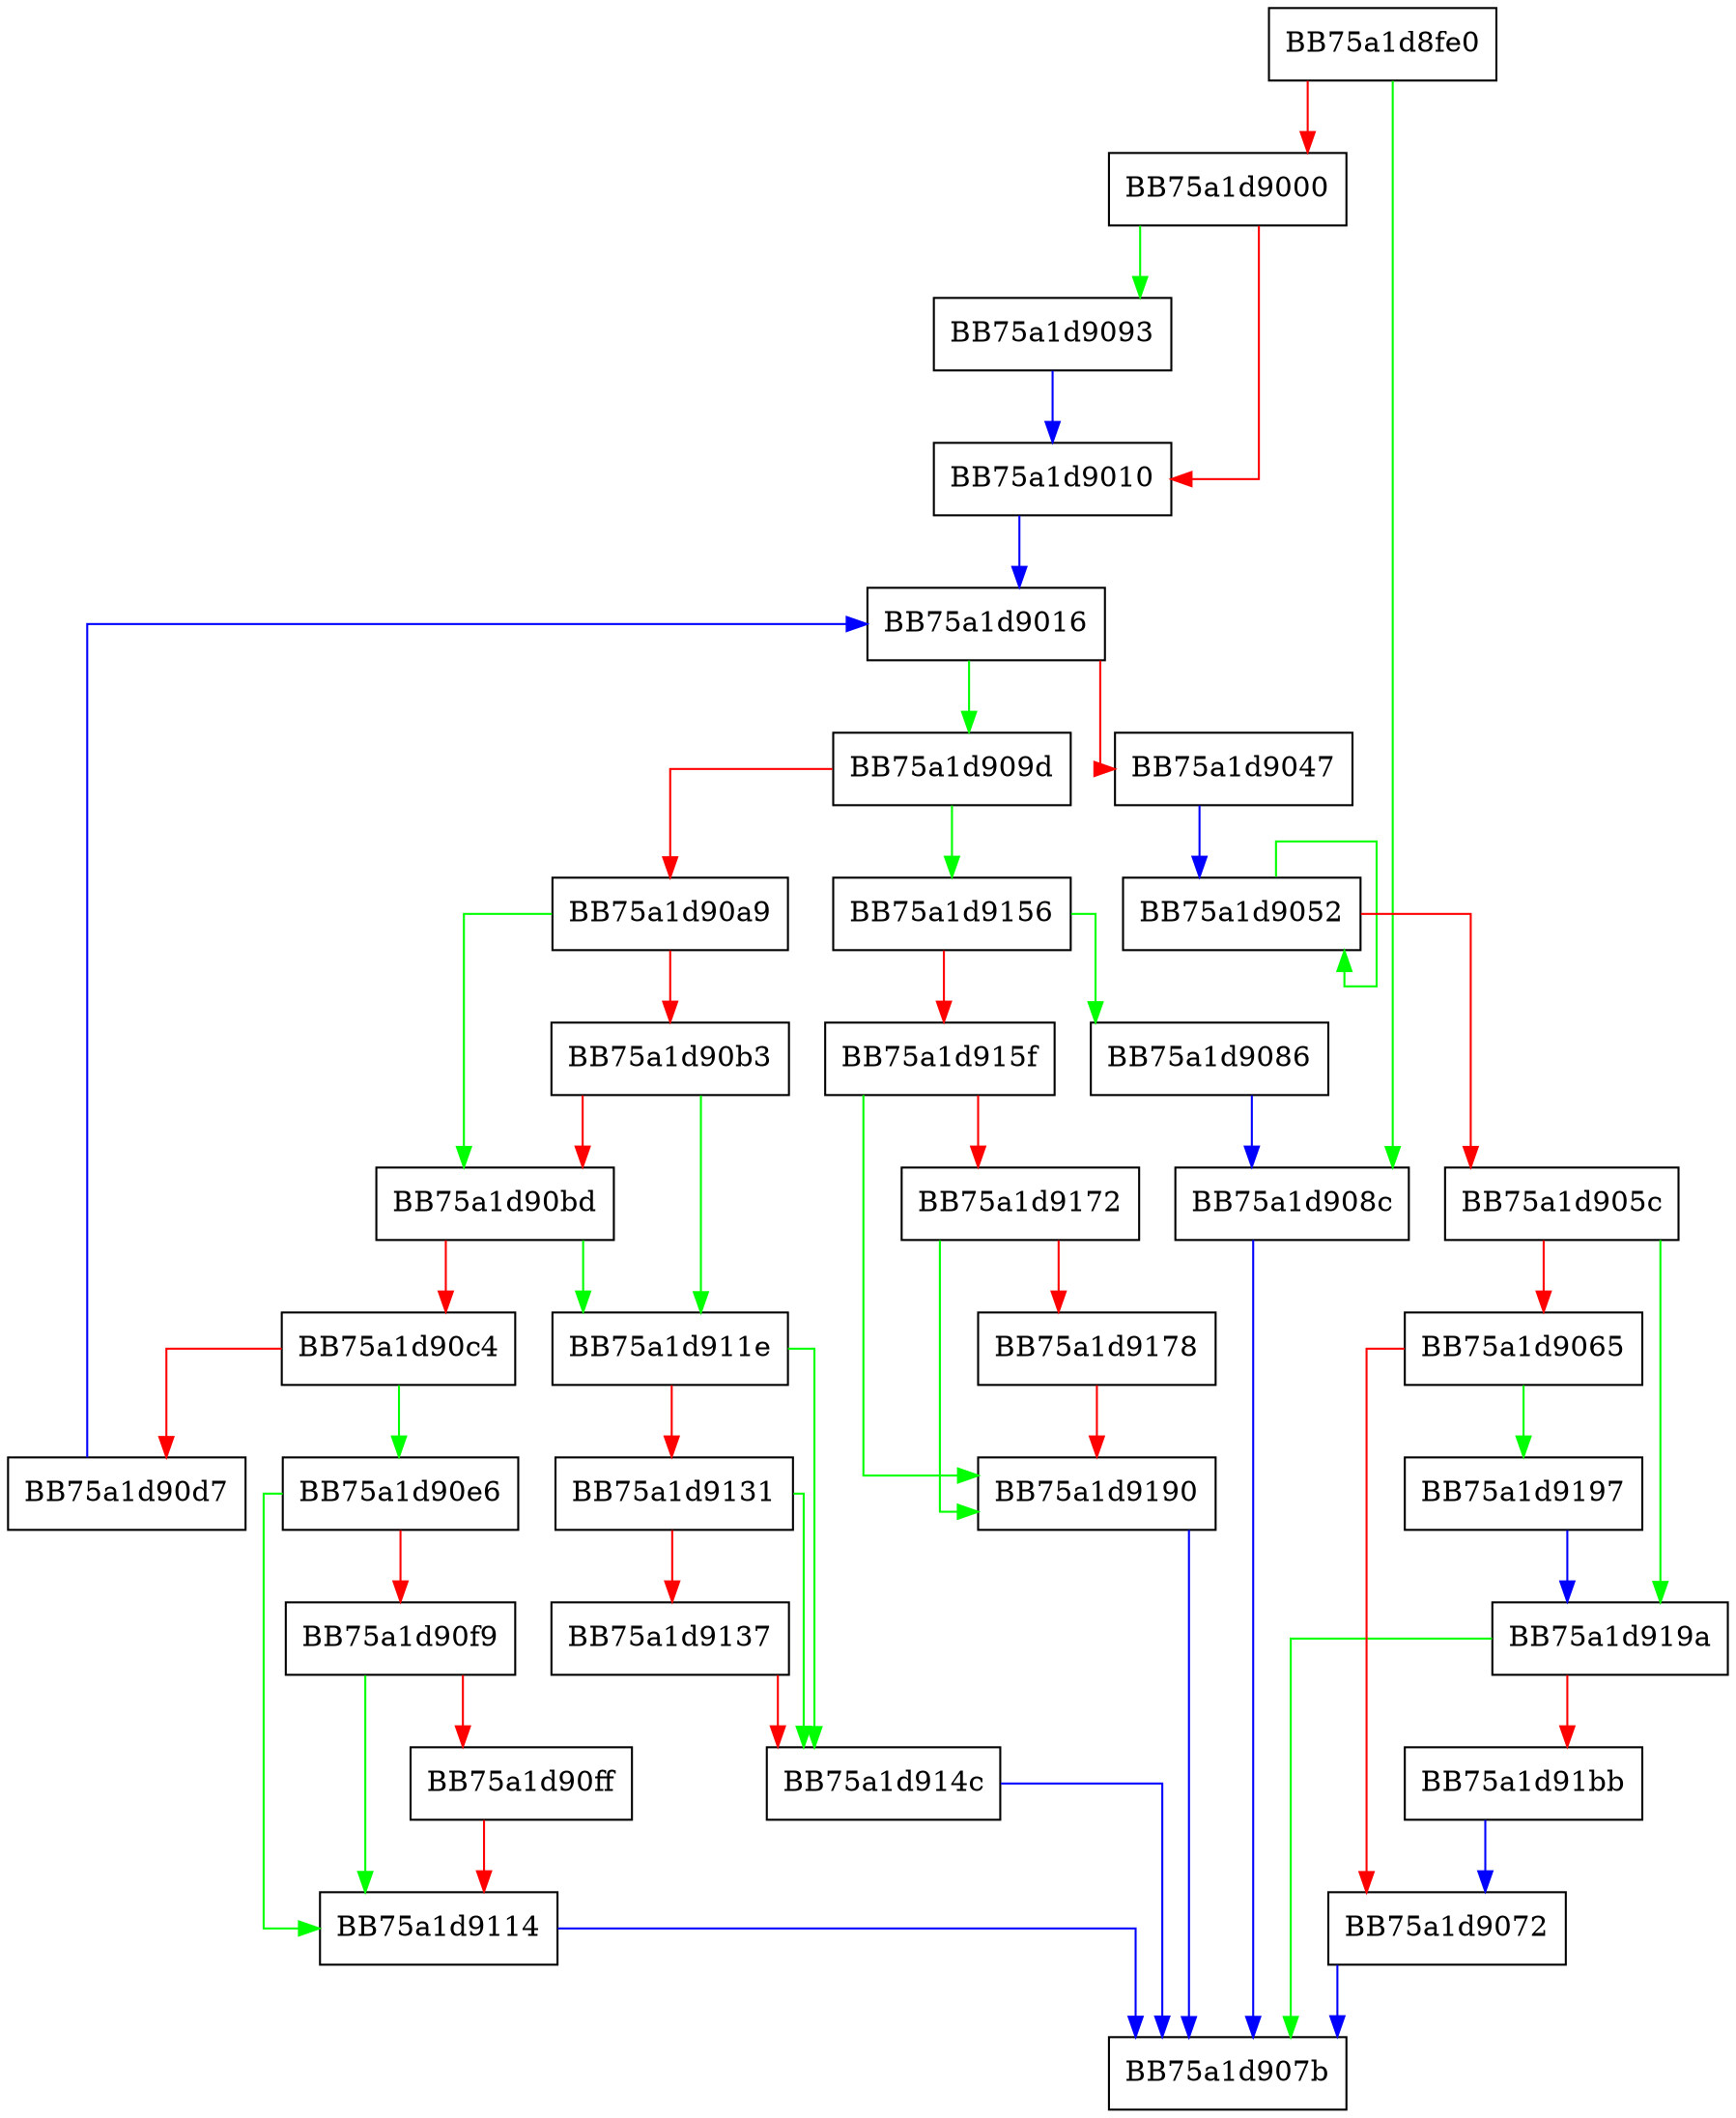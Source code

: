 digraph GetCurrent {
  node [shape="box"];
  graph [splines=ortho];
  BB75a1d8fe0 -> BB75a1d908c [color="green"];
  BB75a1d8fe0 -> BB75a1d9000 [color="red"];
  BB75a1d9000 -> BB75a1d9093 [color="green"];
  BB75a1d9000 -> BB75a1d9010 [color="red"];
  BB75a1d9010 -> BB75a1d9016 [color="blue"];
  BB75a1d9016 -> BB75a1d909d [color="green"];
  BB75a1d9016 -> BB75a1d9047 [color="red"];
  BB75a1d9047 -> BB75a1d9052 [color="blue"];
  BB75a1d9052 -> BB75a1d9052 [color="green"];
  BB75a1d9052 -> BB75a1d905c [color="red"];
  BB75a1d905c -> BB75a1d919a [color="green"];
  BB75a1d905c -> BB75a1d9065 [color="red"];
  BB75a1d9065 -> BB75a1d9197 [color="green"];
  BB75a1d9065 -> BB75a1d9072 [color="red"];
  BB75a1d9072 -> BB75a1d907b [color="blue"];
  BB75a1d9086 -> BB75a1d908c [color="blue"];
  BB75a1d908c -> BB75a1d907b [color="blue"];
  BB75a1d9093 -> BB75a1d9010 [color="blue"];
  BB75a1d909d -> BB75a1d9156 [color="green"];
  BB75a1d909d -> BB75a1d90a9 [color="red"];
  BB75a1d90a9 -> BB75a1d90bd [color="green"];
  BB75a1d90a9 -> BB75a1d90b3 [color="red"];
  BB75a1d90b3 -> BB75a1d911e [color="green"];
  BB75a1d90b3 -> BB75a1d90bd [color="red"];
  BB75a1d90bd -> BB75a1d911e [color="green"];
  BB75a1d90bd -> BB75a1d90c4 [color="red"];
  BB75a1d90c4 -> BB75a1d90e6 [color="green"];
  BB75a1d90c4 -> BB75a1d90d7 [color="red"];
  BB75a1d90d7 -> BB75a1d9016 [color="blue"];
  BB75a1d90e6 -> BB75a1d9114 [color="green"];
  BB75a1d90e6 -> BB75a1d90f9 [color="red"];
  BB75a1d90f9 -> BB75a1d9114 [color="green"];
  BB75a1d90f9 -> BB75a1d90ff [color="red"];
  BB75a1d90ff -> BB75a1d9114 [color="red"];
  BB75a1d9114 -> BB75a1d907b [color="blue"];
  BB75a1d911e -> BB75a1d914c [color="green"];
  BB75a1d911e -> BB75a1d9131 [color="red"];
  BB75a1d9131 -> BB75a1d914c [color="green"];
  BB75a1d9131 -> BB75a1d9137 [color="red"];
  BB75a1d9137 -> BB75a1d914c [color="red"];
  BB75a1d914c -> BB75a1d907b [color="blue"];
  BB75a1d9156 -> BB75a1d9086 [color="green"];
  BB75a1d9156 -> BB75a1d915f [color="red"];
  BB75a1d915f -> BB75a1d9190 [color="green"];
  BB75a1d915f -> BB75a1d9172 [color="red"];
  BB75a1d9172 -> BB75a1d9190 [color="green"];
  BB75a1d9172 -> BB75a1d9178 [color="red"];
  BB75a1d9178 -> BB75a1d9190 [color="red"];
  BB75a1d9190 -> BB75a1d907b [color="blue"];
  BB75a1d9197 -> BB75a1d919a [color="blue"];
  BB75a1d919a -> BB75a1d907b [color="green"];
  BB75a1d919a -> BB75a1d91bb [color="red"];
  BB75a1d91bb -> BB75a1d9072 [color="blue"];
}